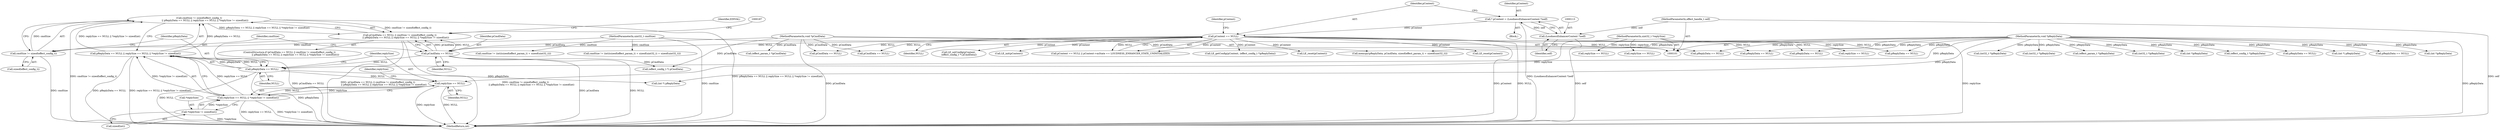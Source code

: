digraph "0_Android_aeea52da00d210587fb3ed895de3d5f2e0264c88_3@API" {
"1000162" [label="(Call,cmdSize != sizeof(effect_config_t)\n                || pReplyData == NULL || replySize == NULL || *replySize != sizeof(int))"];
"1000163" [label="(Call,cmdSize != sizeof(effect_config_t))"];
"1000104" [label="(MethodParameterIn,uint32_t cmdSize)"];
"1000167" [label="(Call,pReplyData == NULL || replySize == NULL || *replySize != sizeof(int))"];
"1000168" [label="(Call,pReplyData == NULL)"];
"1000107" [label="(MethodParameterIn,void *pReplyData)"];
"1000159" [label="(Call,pCmdData == NULL)"];
"1000105" [label="(MethodParameterIn,void *pCmdData)"];
"1000118" [label="(Call,pContext == NULL)"];
"1000110" [label="(Call,* pContext = (LoudnessEnhancerContext *)self)"];
"1000112" [label="(Call,(LoudnessEnhancerContext *)self)"];
"1000102" [label="(MethodParameterIn,effect_handle_t self)"];
"1000171" [label="(Call,replySize == NULL || *replySize != sizeof(int))"];
"1000172" [label="(Call,replySize == NULL)"];
"1000106" [label="(MethodParameterIn,uint32_t *replySize)"];
"1000175" [label="(Call,*replySize != sizeof(int))"];
"1000158" [label="(Call,pCmdData == NULL || cmdSize != sizeof(effect_config_t)\n                || pReplyData == NULL || replySize == NULL || *replySize != sizeof(int))"];
"1000344" [label="(Call,memcpy(pReplyData, pCmdData, sizeof(effect_param_t) + sizeof(uint32_t)))"];
"1000157" [label="(ControlStructure,if (pCmdData == NULL || cmdSize != sizeof(effect_config_t)\n                || pReplyData == NULL || replySize == NULL || *replySize != sizeof(int)))"];
"1000114" [label="(Identifier,self)"];
"1000169" [label="(Identifier,pReplyData)"];
"1000266" [label="(Call,pReplyData == NULL)"];
"1000186" [label="(Call,(int *) pReplyData)"];
"1000471" [label="(Call,(int32_t *)pReplyData)"];
"1000536" [label="(Call,(int32_t *)pReplyData)"];
"1000136" [label="(Call,pReplyData == NULL)"];
"1000160" [label="(Identifier,pCmdData)"];
"1000530" [label="(Call,LE_reset(pContext))"];
"1000167" [label="(Call,pReplyData == NULL || replySize == NULL || *replySize != sizeof(int))"];
"1000217" [label="(Call,LE_reset(pContext))"];
"1000172" [label="(Call,replySize == NULL)"];
"1000227" [label="(Call,replySize == NULL)"];
"1000123" [label="(Identifier,pContext)"];
"1000355" [label="(Call,(effect_param_t *)pReplyData)"];
"1000117" [label="(Call,pContext == NULL || pContext->mState == LOUDNESS_ENHANCER_STATE_UNINITIALIZED)"];
"1000104" [label="(MethodParameterIn,uint32_t cmdSize)"];
"1000107" [label="(MethodParameterIn,void *pReplyData)"];
"1000165" [label="(Call,sizeof(effect_config_t))"];
"1000174" [label="(Identifier,NULL)"];
"1000178" [label="(Call,sizeof(int))"];
"1000478" [label="(Call,(effect_param_t *)pCmdData)"];
"1000161" [label="(Identifier,NULL)"];
"1000555" [label="(MethodReturn,int)"];
"1000498" [label="(Call,(int32_t *)pReplyData)"];
"1000120" [label="(Identifier,NULL)"];
"1000297" [label="(Call,(int *)pReplyData)"];
"1000306" [label="(Call,pCmdData == NULL)"];
"1000111" [label="(Identifier,pContext)"];
"1000177" [label="(Identifier,replySize)"];
"1000212" [label="(Call,(effect_config_t *)pReplyData)"];
"1000191" [label="(Call,(effect_config_t *) pCmdData)"];
"1000189" [label="(Call,LE_setConfig(pContext,\n (effect_config_t *) pCmdData))"];
"1000198" [label="(Call,pReplyData == NULL)"];
"1000164" [label="(Identifier,cmdSize)"];
"1000163" [label="(Call,cmdSize != sizeof(effect_config_t))"];
"1000310" [label="(Call,cmdSize != (int)(sizeof(effect_param_t) + sizeof(uint32_t)))"];
"1000112" [label="(Call,(LoudnessEnhancerContext *)self)"];
"1000159" [label="(Call,pCmdData == NULL)"];
"1000320" [label="(Call,pReplyData == NULL)"];
"1000110" [label="(Call,* pContext = (LoudnessEnhancerContext *)self)"];
"1000175" [label="(Call,*replySize != sizeof(int))"];
"1000170" [label="(Identifier,NULL)"];
"1000176" [label="(Call,*replySize)"];
"1000173" [label="(Identifier,replySize)"];
"1000150" [label="(Call,(int *) pReplyData)"];
"1000118" [label="(Call,pContext == NULL)"];
"1000436" [label="(Call,pCmdData == NULL)"];
"1000158" [label="(Call,pCmdData == NULL || cmdSize != sizeof(effect_config_t)\n                || pReplyData == NULL || replySize == NULL || *replySize != sizeof(int))"];
"1000108" [label="(Block,)"];
"1000440" [label="(Call,cmdSize != (int)(sizeof(effect_param_t) + sizeof(uint32_t) + sizeof(uint32_t)))"];
"1000153" [label="(Call,LE_init(pContext))"];
"1000168" [label="(Call,pReplyData == NULL)"];
"1000171" [label="(Call,replySize == NULL || *replySize != sizeof(int))"];
"1000119" [label="(Identifier,pContext)"];
"1000223" [label="(Call,pReplyData == NULL)"];
"1000183" [label="(Identifier,EINVAL)"];
"1000162" [label="(Call,cmdSize != sizeof(effect_config_t)\n                || pReplyData == NULL || replySize == NULL || *replySize != sizeof(int))"];
"1000210" [label="(Call,LE_getConfig(pContext, (effect_config_t *)pReplyData))"];
"1000105" [label="(MethodParameterIn,void *pCmdData)"];
"1000324" [label="(Call,replySize == NULL)"];
"1000457" [label="(Call,replySize == NULL)"];
"1000453" [label="(Call,pReplyData == NULL)"];
"1000106" [label="(MethodParameterIn,uint32_t *replySize)"];
"1000102" [label="(MethodParameterIn,effect_handle_t self)"];
"1000258" [label="(Call,(int *)pReplyData)"];
"1000162" -> "1000158"  [label="AST: "];
"1000162" -> "1000163"  [label="CFG: "];
"1000162" -> "1000167"  [label="CFG: "];
"1000163" -> "1000162"  [label="AST: "];
"1000167" -> "1000162"  [label="AST: "];
"1000158" -> "1000162"  [label="CFG: "];
"1000162" -> "1000555"  [label="DDG: pReplyData == NULL || replySize == NULL || *replySize != sizeof(int)"];
"1000162" -> "1000555"  [label="DDG: cmdSize != sizeof(effect_config_t)"];
"1000162" -> "1000158"  [label="DDG: cmdSize != sizeof(effect_config_t)"];
"1000162" -> "1000158"  [label="DDG: pReplyData == NULL || replySize == NULL || *replySize != sizeof(int)"];
"1000163" -> "1000162"  [label="DDG: cmdSize"];
"1000167" -> "1000162"  [label="DDG: pReplyData == NULL"];
"1000167" -> "1000162"  [label="DDG: replySize == NULL || *replySize != sizeof(int)"];
"1000163" -> "1000165"  [label="CFG: "];
"1000164" -> "1000163"  [label="AST: "];
"1000165" -> "1000163"  [label="AST: "];
"1000169" -> "1000163"  [label="CFG: "];
"1000163" -> "1000555"  [label="DDG: cmdSize"];
"1000104" -> "1000163"  [label="DDG: cmdSize"];
"1000104" -> "1000101"  [label="AST: "];
"1000104" -> "1000555"  [label="DDG: cmdSize"];
"1000104" -> "1000310"  [label="DDG: cmdSize"];
"1000104" -> "1000440"  [label="DDG: cmdSize"];
"1000167" -> "1000168"  [label="CFG: "];
"1000167" -> "1000171"  [label="CFG: "];
"1000168" -> "1000167"  [label="AST: "];
"1000171" -> "1000167"  [label="AST: "];
"1000167" -> "1000555"  [label="DDG: pReplyData == NULL"];
"1000167" -> "1000555"  [label="DDG: replySize == NULL || *replySize != sizeof(int)"];
"1000168" -> "1000167"  [label="DDG: pReplyData"];
"1000168" -> "1000167"  [label="DDG: NULL"];
"1000171" -> "1000167"  [label="DDG: replySize == NULL"];
"1000171" -> "1000167"  [label="DDG: *replySize != sizeof(int)"];
"1000168" -> "1000170"  [label="CFG: "];
"1000169" -> "1000168"  [label="AST: "];
"1000170" -> "1000168"  [label="AST: "];
"1000173" -> "1000168"  [label="CFG: "];
"1000168" -> "1000555"  [label="DDG: pReplyData"];
"1000168" -> "1000555"  [label="DDG: NULL"];
"1000107" -> "1000168"  [label="DDG: pReplyData"];
"1000159" -> "1000168"  [label="DDG: NULL"];
"1000168" -> "1000172"  [label="DDG: NULL"];
"1000168" -> "1000186"  [label="DDG: pReplyData"];
"1000107" -> "1000101"  [label="AST: "];
"1000107" -> "1000555"  [label="DDG: pReplyData"];
"1000107" -> "1000136"  [label="DDG: pReplyData"];
"1000107" -> "1000150"  [label="DDG: pReplyData"];
"1000107" -> "1000186"  [label="DDG: pReplyData"];
"1000107" -> "1000198"  [label="DDG: pReplyData"];
"1000107" -> "1000212"  [label="DDG: pReplyData"];
"1000107" -> "1000223"  [label="DDG: pReplyData"];
"1000107" -> "1000258"  [label="DDG: pReplyData"];
"1000107" -> "1000266"  [label="DDG: pReplyData"];
"1000107" -> "1000297"  [label="DDG: pReplyData"];
"1000107" -> "1000320"  [label="DDG: pReplyData"];
"1000107" -> "1000344"  [label="DDG: pReplyData"];
"1000107" -> "1000355"  [label="DDG: pReplyData"];
"1000107" -> "1000453"  [label="DDG: pReplyData"];
"1000107" -> "1000471"  [label="DDG: pReplyData"];
"1000107" -> "1000498"  [label="DDG: pReplyData"];
"1000107" -> "1000536"  [label="DDG: pReplyData"];
"1000159" -> "1000158"  [label="AST: "];
"1000159" -> "1000161"  [label="CFG: "];
"1000160" -> "1000159"  [label="AST: "];
"1000161" -> "1000159"  [label="AST: "];
"1000164" -> "1000159"  [label="CFG: "];
"1000158" -> "1000159"  [label="CFG: "];
"1000159" -> "1000555"  [label="DDG: pCmdData"];
"1000159" -> "1000555"  [label="DDG: NULL"];
"1000159" -> "1000158"  [label="DDG: pCmdData"];
"1000159" -> "1000158"  [label="DDG: NULL"];
"1000105" -> "1000159"  [label="DDG: pCmdData"];
"1000118" -> "1000159"  [label="DDG: NULL"];
"1000159" -> "1000191"  [label="DDG: pCmdData"];
"1000105" -> "1000101"  [label="AST: "];
"1000105" -> "1000555"  [label="DDG: pCmdData"];
"1000105" -> "1000191"  [label="DDG: pCmdData"];
"1000105" -> "1000306"  [label="DDG: pCmdData"];
"1000105" -> "1000344"  [label="DDG: pCmdData"];
"1000105" -> "1000436"  [label="DDG: pCmdData"];
"1000105" -> "1000478"  [label="DDG: pCmdData"];
"1000118" -> "1000117"  [label="AST: "];
"1000118" -> "1000120"  [label="CFG: "];
"1000119" -> "1000118"  [label="AST: "];
"1000120" -> "1000118"  [label="AST: "];
"1000123" -> "1000118"  [label="CFG: "];
"1000117" -> "1000118"  [label="CFG: "];
"1000118" -> "1000555"  [label="DDG: NULL"];
"1000118" -> "1000555"  [label="DDG: pContext"];
"1000118" -> "1000117"  [label="DDG: pContext"];
"1000118" -> "1000117"  [label="DDG: NULL"];
"1000110" -> "1000118"  [label="DDG: pContext"];
"1000118" -> "1000136"  [label="DDG: NULL"];
"1000118" -> "1000153"  [label="DDG: pContext"];
"1000118" -> "1000189"  [label="DDG: pContext"];
"1000118" -> "1000198"  [label="DDG: NULL"];
"1000118" -> "1000210"  [label="DDG: pContext"];
"1000118" -> "1000217"  [label="DDG: pContext"];
"1000118" -> "1000223"  [label="DDG: NULL"];
"1000118" -> "1000266"  [label="DDG: NULL"];
"1000118" -> "1000306"  [label="DDG: NULL"];
"1000118" -> "1000436"  [label="DDG: NULL"];
"1000118" -> "1000530"  [label="DDG: pContext"];
"1000110" -> "1000108"  [label="AST: "];
"1000110" -> "1000112"  [label="CFG: "];
"1000111" -> "1000110"  [label="AST: "];
"1000112" -> "1000110"  [label="AST: "];
"1000119" -> "1000110"  [label="CFG: "];
"1000110" -> "1000555"  [label="DDG: (LoudnessEnhancerContext *)self"];
"1000112" -> "1000110"  [label="DDG: self"];
"1000112" -> "1000114"  [label="CFG: "];
"1000113" -> "1000112"  [label="AST: "];
"1000114" -> "1000112"  [label="AST: "];
"1000112" -> "1000555"  [label="DDG: self"];
"1000102" -> "1000112"  [label="DDG: self"];
"1000102" -> "1000101"  [label="AST: "];
"1000102" -> "1000555"  [label="DDG: self"];
"1000171" -> "1000172"  [label="CFG: "];
"1000171" -> "1000175"  [label="CFG: "];
"1000172" -> "1000171"  [label="AST: "];
"1000175" -> "1000171"  [label="AST: "];
"1000171" -> "1000555"  [label="DDG: replySize == NULL"];
"1000171" -> "1000555"  [label="DDG: *replySize != sizeof(int)"];
"1000172" -> "1000171"  [label="DDG: replySize"];
"1000172" -> "1000171"  [label="DDG: NULL"];
"1000175" -> "1000171"  [label="DDG: *replySize"];
"1000172" -> "1000174"  [label="CFG: "];
"1000173" -> "1000172"  [label="AST: "];
"1000174" -> "1000172"  [label="AST: "];
"1000177" -> "1000172"  [label="CFG: "];
"1000172" -> "1000555"  [label="DDG: replySize"];
"1000172" -> "1000555"  [label="DDG: NULL"];
"1000106" -> "1000172"  [label="DDG: replySize"];
"1000106" -> "1000101"  [label="AST: "];
"1000106" -> "1000555"  [label="DDG: replySize"];
"1000106" -> "1000227"  [label="DDG: replySize"];
"1000106" -> "1000324"  [label="DDG: replySize"];
"1000106" -> "1000457"  [label="DDG: replySize"];
"1000175" -> "1000178"  [label="CFG: "];
"1000176" -> "1000175"  [label="AST: "];
"1000178" -> "1000175"  [label="AST: "];
"1000175" -> "1000555"  [label="DDG: *replySize"];
"1000158" -> "1000157"  [label="AST: "];
"1000183" -> "1000158"  [label="CFG: "];
"1000187" -> "1000158"  [label="CFG: "];
"1000158" -> "1000555"  [label="DDG: pCmdData == NULL"];
"1000158" -> "1000555"  [label="DDG: pCmdData == NULL || cmdSize != sizeof(effect_config_t)\n                || pReplyData == NULL || replySize == NULL || *replySize != sizeof(int)"];
"1000158" -> "1000555"  [label="DDG: cmdSize != sizeof(effect_config_t)\n                || pReplyData == NULL || replySize == NULL || *replySize != sizeof(int)"];
}

